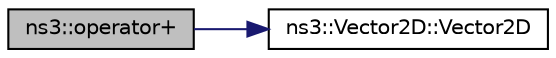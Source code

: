 digraph "ns3::operator+"
{
  edge [fontname="Helvetica",fontsize="10",labelfontname="Helvetica",labelfontsize="10"];
  node [fontname="Helvetica",fontsize="10",shape=record];
  rankdir="LR";
  Node1 [label="ns3::operator+",height=0.2,width=0.4,color="black", fillcolor="grey75", style="filled", fontcolor="black"];
  Node1 -> Node2 [color="midnightblue",fontsize="10",style="solid"];
  Node2 [label="ns3::Vector2D::Vector2D",height=0.2,width=0.4,color="black", fillcolor="white", style="filled",URL="$d1/d11/classns3_1_1Vector2D.html#a6998ac88167c75311c6489025de96d42"];
}
